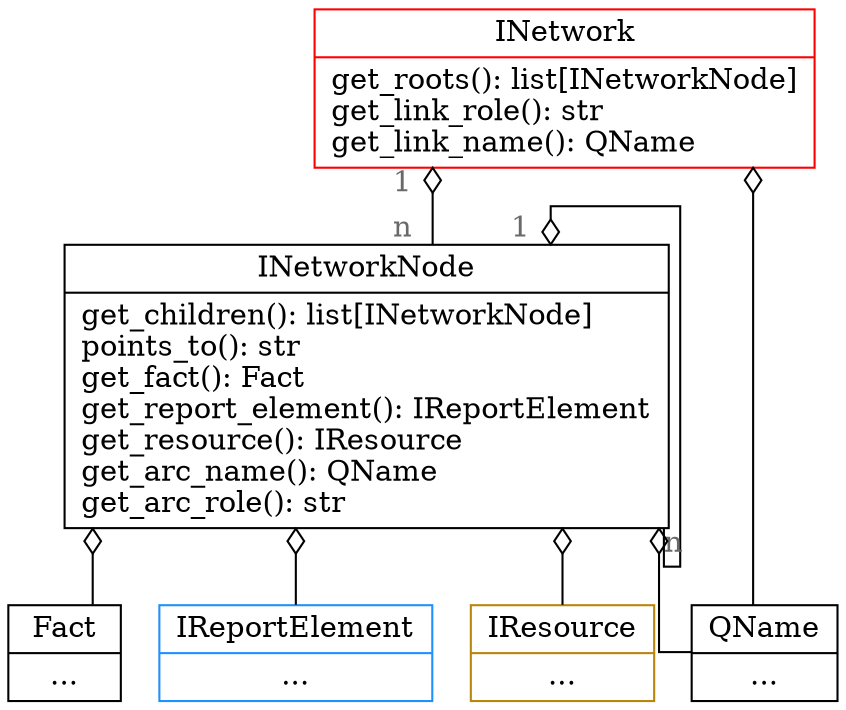 digraph "classes_brel_filing" {
rankdir=BT
charset="utf-8"
splines="ortho"


"brel.networks.i_network.INetwork" [color="red", fontcolor="black", label=<{
INetwork
|
get_roots(): list[INetworkNode]<br ALIGN="LEFT"/>
get_link_role(): str<br ALIGN="LEFT"/>
get_link_name(): QName<br ALIGN="LEFT"/>
}>, shape="record", style="solid"];

"brel.networks.i_network_node.INetworkNode" [color="black", fontcolor="black", label=<{
INetworkNode
|
get_children(): list[INetworkNode]<br ALIGN="LEFT"/>
points_to(): str<br ALIGN="LEFT"/>
get_fact(): Fact<br ALIGN="LEFT"/>
get_report_element(): IReportElement<br ALIGN="LEFT"/>
get_resource(): IResource<br ALIGN="LEFT"/>
get_arc_name(): QName<br ALIGN="LEFT"/>
get_arc_role(): str<br ALIGN="LEFT"/>
}>, shape="record", style="solid"];

"brel.Fact" [color="black", fontcolor="black", label=<{
Fact
|
...
}>, shape="record", style="solid"];

"brel.IReportElement" [color="dodgerblue", fontcolor="black", label=<{
IReportElement
|
...
}>, shape="record", style="solid"];

"brel.IResource" [color="darkgoldenrod", fontcolor="black", label=<{
IResource
|
...
}>, shape="record", style="solid"];

"brel.QName" [color="black", fontcolor="black", label=<{
QName
|
...
}>, shape="record", style="solid"];

// Add edges network -> filing and network -> component
// both edges are 1:n
// "brel.networks.i_network.INetwork" -> "brel.brel_filing.Filing" [arrowhead="odiamond", arrowtail="none", fontcolor="green", label="1:n", style="solid"];
// "brel.networks.i_network.INetwork" -> "brel.brel_component.Component" [arrowhead="odiamond", arrowtail="none", fontcolor="green", label="1:n", style="solid"];
// inetworknode -> inetwork
"brel.networks.i_network_node.INetworkNode" -> "brel.networks.i_network.INetwork" [arrowhead="odiamond", arrowtail="none", fontcolor="dimgrey", headlabel="1  ", taillabel="n  ", style="solid"];
// inetworknode -> inetworknode
"brel.networks.i_network_node.INetworkNode" -> "brel.networks.i_network_node.INetworkNode" [arrowhead="odiamond", arrowtail="none", fontcolor="dimgrey", headlabel="1  ", taillabel="n  ", style="solid"];

// qname -> inetworknode and qname -> inetwork
// empty labels for both
"brel.QName" -> "brel.networks.i_network_node.INetworkNode" [arrowhead="odiamond", arrowtail="none", fontcolor="dimgrey", style="solid"];
"brel.QName" -> "brel.networks.i_network.INetwork" [arrowhead="odiamond", arrowtail="none", fontcolor="dimgrey", style="solid"];

// fact -> inetworknode and ireportelement -> inetworknode and iresource -> inetworknode
// empty labels for all
"brel.Fact" -> "brel.networks.i_network_node.INetworkNode" [arrowhead="odiamond", arrowtail="none", fontcolor="dimgrey", style="solid"];
"brel.IReportElement" -> "brel.networks.i_network_node.INetworkNode" [arrowhead="odiamond", arrowtail="none", fontcolor="dimgrey", style="solid"];
"brel.IResource" -> "brel.networks.i_network_node.INetworkNode" [arrowhead="odiamond", arrowtail="none", fontcolor="dimgrey", style="solid"];


}
